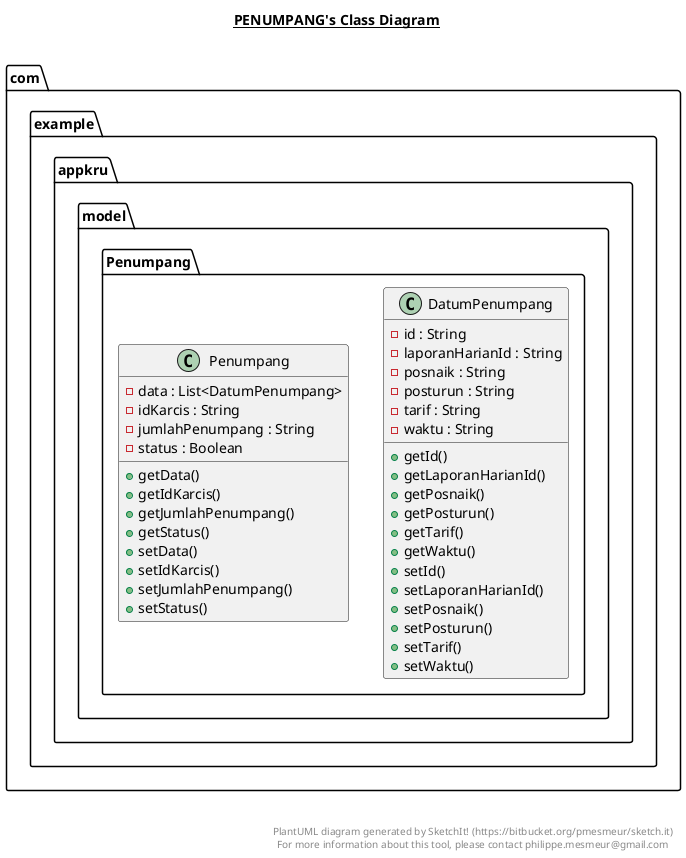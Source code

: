 @startuml

title __PENUMPANG's Class Diagram__\n

  namespace com.example.appkru {
    namespace model.Penumpang {
      class com.example.appkru.model.Penumpang.DatumPenumpang {
          - id : String
          - laporanHarianId : String
          - posnaik : String
          - posturun : String
          - tarif : String
          - waktu : String
          + getId()
          + getLaporanHarianId()
          + getPosnaik()
          + getPosturun()
          + getTarif()
          + getWaktu()
          + setId()
          + setLaporanHarianId()
          + setPosnaik()
          + setPosturun()
          + setTarif()
          + setWaktu()
      }
    }
  }
  

  namespace com.example.appkru {
    namespace model.Penumpang {
      class com.example.appkru.model.Penumpang.Penumpang {
          - data : List<DatumPenumpang>
          - idKarcis : String
          - jumlahPenumpang : String
          - status : Boolean
          + getData()
          + getIdKarcis()
          + getJumlahPenumpang()
          + getStatus()
          + setData()
          + setIdKarcis()
          + setJumlahPenumpang()
          + setStatus()
      }
    }
  }
  



right footer


PlantUML diagram generated by SketchIt! (https://bitbucket.org/pmesmeur/sketch.it)
For more information about this tool, please contact philippe.mesmeur@gmail.com
endfooter

@enduml
